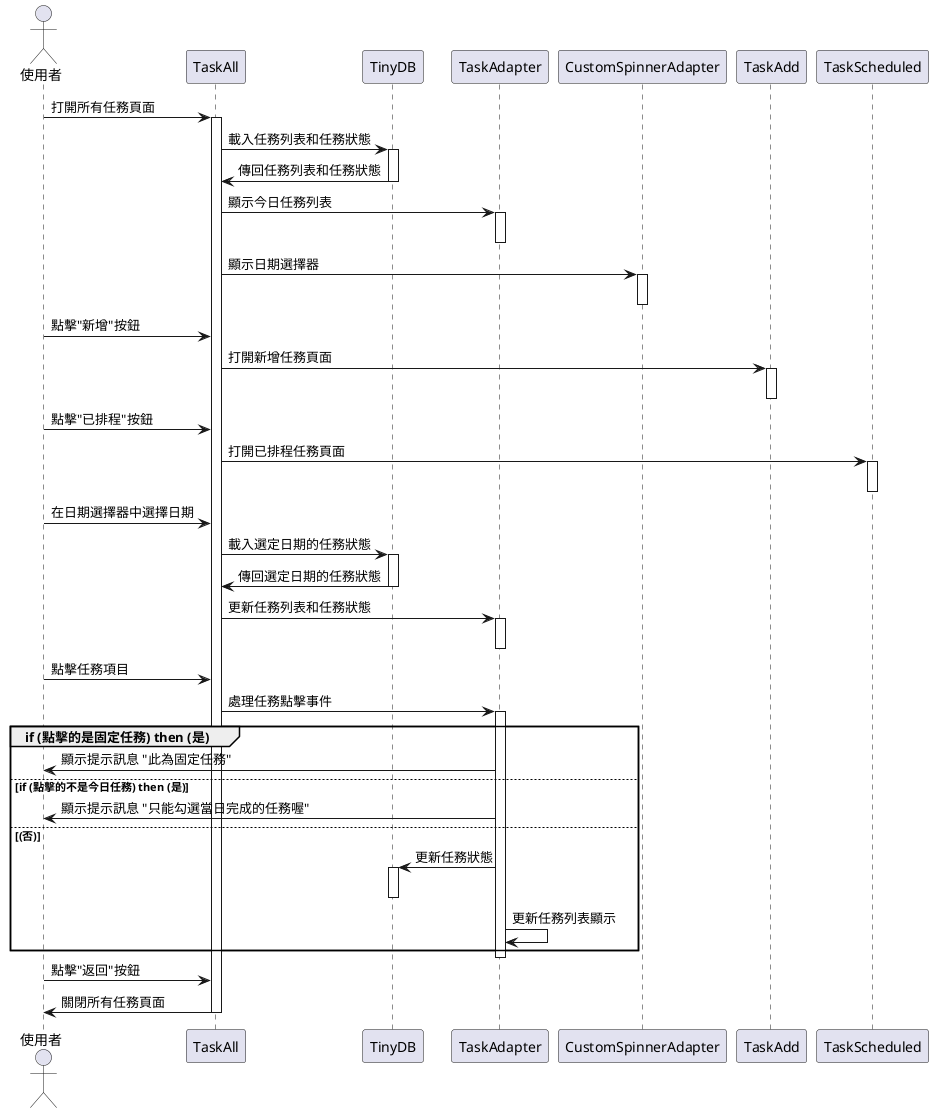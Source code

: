 plantuml
@startuml
actor 使用者 as user

user -> TaskAll: 打開所有任務頁面
activate TaskAll
TaskAll -> TinyDB: 載入任務列表和任務狀態
activate TinyDB
TinyDB -> TaskAll: 傳回任務列表和任務狀態
deactivate TinyDB
TaskAll -> TaskAdapter: 顯示今日任務列表
activate TaskAdapter
deactivate TaskAdapter
TaskAll -> CustomSpinnerAdapter: 顯示日期選擇器
activate CustomSpinnerAdapter
deactivate CustomSpinnerAdapter

user -> TaskAll: 點擊"新增"按鈕
TaskAll -> TaskAdd: 打開新增任務頁面
activate TaskAdd
deactivate TaskAdd

user -> TaskAll: 點擊"已排程"按鈕
TaskAll -> TaskScheduled: 打開已排程任務頁面
activate TaskScheduled
deactivate TaskScheduled

user -> TaskAll: 在日期選擇器中選擇日期
TaskAll -> TinyDB: 載入選定日期的任務狀態
activate TinyDB
TinyDB -> TaskAll: 傳回選定日期的任務狀態
deactivate TinyDB
TaskAll -> TaskAdapter: 更新任務列表和任務狀態
activate TaskAdapter
deactivate TaskAdapter

user -> TaskAll: 點擊任務項目
TaskAll -> TaskAdapter: 處理任務點擊事件

activate TaskAdapter
group if (點擊的是固定任務) then (是)
  TaskAdapter -> user: 顯示提示訊息 "此為固定任務"
else if (點擊的不是今日任務) then (是)
  TaskAdapter -> user: 顯示提示訊息 "只能勾選當日完成的任務喔"
else (否)
  TaskAdapter -> TinyDB: 更新任務狀態
  activate TinyDB
  deactivate TinyDB
  TaskAdapter -> TaskAdapter: 更新任務列表顯示
end
deactivate TaskAdapter

user -> TaskAll: 點擊"返回"按鈕
TaskAll -> user: 關閉所有任務頁面
deactivate TaskAll
@enduml